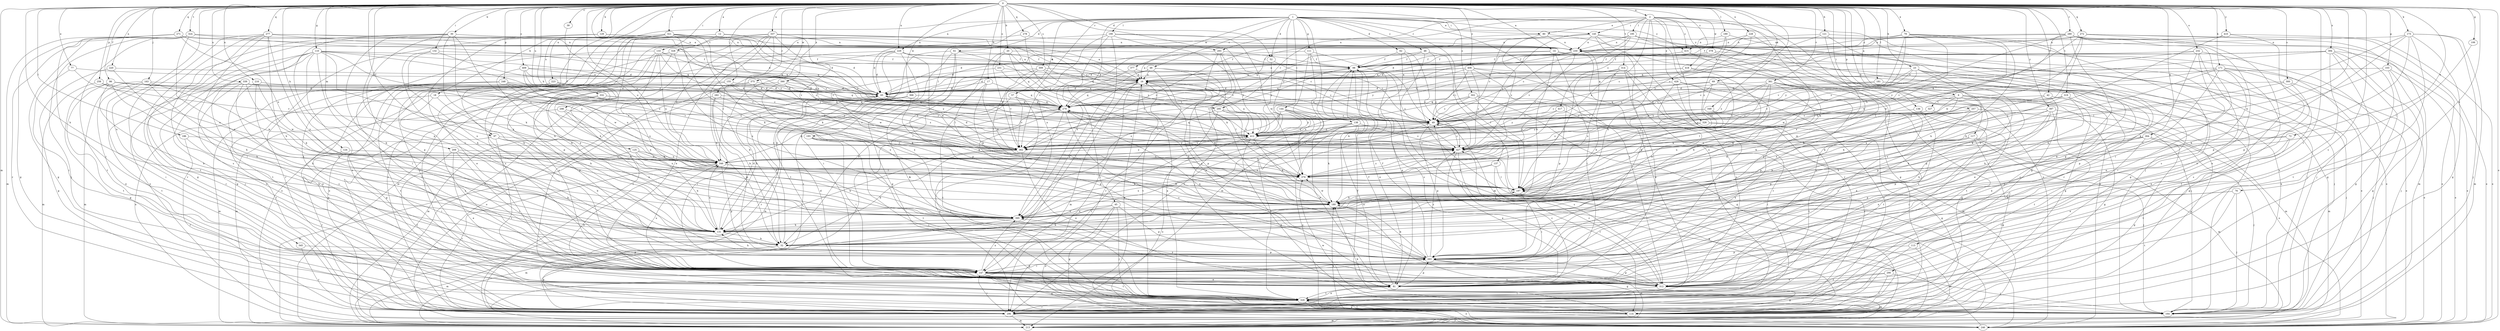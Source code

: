 strict digraph  {
0;
1;
2;
6;
12;
14;
16;
17;
18;
20;
23;
30;
32;
39;
42;
45;
46;
48;
49;
52;
57;
61;
62;
65;
69;
72;
76;
77;
79;
80;
81;
86;
97;
98;
103;
106;
110;
111;
113;
114;
117;
121;
124;
125;
129;
131;
132;
133;
136;
137;
138;
144;
145;
147;
155;
163;
164;
171;
173;
180;
181;
186;
189;
190;
193;
195;
197;
209;
213;
216;
220;
223;
228;
229;
230;
231;
232;
246;
248;
257;
258;
263;
264;
271;
272;
277;
278;
279;
280;
282;
290;
293;
295;
296;
298;
300;
302;
309;
312;
314;
319;
321;
324;
326;
327;
328;
329;
332;
337;
339;
345;
346;
349;
361;
362;
368;
375;
377;
378;
379;
390;
394;
395;
397;
406;
409;
410;
412;
415;
417;
418;
426;
427;
0 -> 2  [label=a];
0 -> 6  [label=a];
0 -> 12  [label=a];
0 -> 14  [label=a];
0 -> 16  [label=a];
0 -> 17  [label=b];
0 -> 18  [label=b];
0 -> 20  [label=b];
0 -> 23  [label=b];
0 -> 30  [label=b];
0 -> 39  [label=c];
0 -> 42  [label=c];
0 -> 52  [label=d];
0 -> 69  [label=e];
0 -> 72  [label=e];
0 -> 76  [label=e];
0 -> 77  [label=e];
0 -> 79  [label=e];
0 -> 86  [label=f];
0 -> 97  [label=f];
0 -> 103  [label=g];
0 -> 106  [label=g];
0 -> 110  [label=g];
0 -> 117  [label=h];
0 -> 121  [label=h];
0 -> 124  [label=h];
0 -> 125  [label=h];
0 -> 129  [label=h];
0 -> 131  [label=h];
0 -> 132  [label=i];
0 -> 133  [label=i];
0 -> 136  [label=i];
0 -> 155  [label=j];
0 -> 163  [label=j];
0 -> 171  [label=k];
0 -> 173  [label=k];
0 -> 180  [label=k];
0 -> 181  [label=l];
0 -> 186  [label=l];
0 -> 189  [label=l];
0 -> 209  [label=m];
0 -> 213  [label=m];
0 -> 216  [label=n];
0 -> 220  [label=n];
0 -> 223  [label=n];
0 -> 228  [label=n];
0 -> 229  [label=n];
0 -> 231  [label=o];
0 -> 232  [label=o];
0 -> 246  [label=o];
0 -> 248  [label=p];
0 -> 257  [label=p];
0 -> 258  [label=p];
0 -> 263  [label=p];
0 -> 264  [label=q];
0 -> 271  [label=q];
0 -> 272  [label=q];
0 -> 277  [label=q];
0 -> 278  [label=q];
0 -> 280  [label=r];
0 -> 282  [label=r];
0 -> 290  [label=r];
0 -> 293  [label=r];
0 -> 298  [label=s];
0 -> 300  [label=s];
0 -> 302  [label=s];
0 -> 309  [label=s];
0 -> 312  [label=s];
0 -> 314  [label=t];
0 -> 319  [label=t];
0 -> 321  [label=t];
0 -> 324  [label=t];
0 -> 332  [label=u];
0 -> 337  [label=u];
0 -> 339  [label=u];
0 -> 345  [label=u];
0 -> 346  [label=u];
0 -> 349  [label=v];
0 -> 361  [label=v];
0 -> 368  [label=w];
0 -> 375  [label=w];
0 -> 390  [label=x];
0 -> 394  [label=x];
0 -> 397  [label=y];
0 -> 406  [label=y];
0 -> 409  [label=y];
0 -> 410  [label=y];
0 -> 415  [label=z];
1 -> 45  [label=c];
1 -> 46  [label=c];
1 -> 48  [label=c];
1 -> 52  [label=d];
1 -> 57  [label=d];
1 -> 61  [label=d];
1 -> 62  [label=d];
1 -> 80  [label=e];
1 -> 97  [label=f];
1 -> 111  [label=g];
1 -> 137  [label=i];
1 -> 138  [label=i];
1 -> 144  [label=i];
1 -> 145  [label=i];
1 -> 164  [label=j];
1 -> 190  [label=l];
1 -> 193  [label=l];
1 -> 229  [label=n];
1 -> 246  [label=o];
1 -> 312  [label=s];
1 -> 377  [label=w];
1 -> 395  [label=x];
1 -> 412  [label=y];
1 -> 415  [label=z];
2 -> 80  [label=e];
2 -> 131  [label=h];
2 -> 145  [label=i];
2 -> 180  [label=k];
2 -> 195  [label=l];
2 -> 293  [label=r];
2 -> 295  [label=r];
2 -> 312  [label=s];
2 -> 326  [label=t];
2 -> 346  [label=u];
2 -> 378  [label=w];
2 -> 415  [label=z];
2 -> 417  [label=z];
2 -> 418  [label=z];
2 -> 426  [label=z];
6 -> 49  [label=c];
6 -> 81  [label=e];
6 -> 113  [label=g];
6 -> 114  [label=g];
6 -> 180  [label=k];
6 -> 213  [label=m];
6 -> 327  [label=t];
6 -> 395  [label=x];
12 -> 131  [label=h];
12 -> 295  [label=r];
12 -> 312  [label=s];
12 -> 328  [label=t];
12 -> 412  [label=y];
14 -> 16  [label=a];
14 -> 98  [label=f];
14 -> 147  [label=i];
14 -> 164  [label=j];
14 -> 180  [label=k];
14 -> 296  [label=r];
16 -> 65  [label=d];
16 -> 147  [label=i];
16 -> 180  [label=k];
16 -> 213  [label=m];
16 -> 279  [label=q];
16 -> 329  [label=t];
17 -> 65  [label=d];
17 -> 180  [label=k];
17 -> 279  [label=q];
17 -> 379  [label=w];
17 -> 395  [label=x];
18 -> 131  [label=h];
18 -> 213  [label=m];
18 -> 279  [label=q];
18 -> 312  [label=s];
20 -> 98  [label=f];
20 -> 197  [label=l];
20 -> 279  [label=q];
20 -> 362  [label=v];
20 -> 412  [label=y];
23 -> 16  [label=a];
23 -> 49  [label=c];
23 -> 81  [label=e];
23 -> 114  [label=g];
23 -> 263  [label=p];
23 -> 362  [label=v];
23 -> 379  [label=w];
23 -> 395  [label=x];
30 -> 32  [label=b];
30 -> 147  [label=i];
30 -> 180  [label=k];
30 -> 230  [label=n];
30 -> 263  [label=p];
30 -> 279  [label=q];
30 -> 329  [label=t];
30 -> 346  [label=u];
30 -> 395  [label=x];
32 -> 65  [label=d];
32 -> 114  [label=g];
32 -> 213  [label=m];
32 -> 263  [label=p];
39 -> 346  [label=u];
42 -> 131  [label=h];
42 -> 180  [label=k];
42 -> 213  [label=m];
42 -> 279  [label=q];
45 -> 32  [label=b];
45 -> 114  [label=g];
45 -> 164  [label=j];
45 -> 246  [label=o];
45 -> 263  [label=p];
45 -> 395  [label=x];
46 -> 98  [label=f];
46 -> 197  [label=l];
46 -> 213  [label=m];
46 -> 362  [label=v];
46 -> 427  [label=z];
48 -> 16  [label=a];
48 -> 197  [label=l];
48 -> 263  [label=p];
48 -> 279  [label=q];
48 -> 296  [label=r];
48 -> 346  [label=u];
49 -> 16  [label=a];
49 -> 263  [label=p];
49 -> 312  [label=s];
49 -> 395  [label=x];
49 -> 412  [label=y];
52 -> 49  [label=c];
52 -> 412  [label=y];
57 -> 246  [label=o];
57 -> 279  [label=q];
57 -> 329  [label=t];
57 -> 362  [label=v];
61 -> 98  [label=f];
61 -> 114  [label=g];
61 -> 131  [label=h];
61 -> 263  [label=p];
61 -> 296  [label=r];
61 -> 379  [label=w];
62 -> 81  [label=e];
62 -> 98  [label=f];
62 -> 246  [label=o];
62 -> 427  [label=z];
65 -> 279  [label=q];
69 -> 49  [label=c];
69 -> 65  [label=d];
69 -> 164  [label=j];
69 -> 180  [label=k];
69 -> 362  [label=v];
69 -> 427  [label=z];
72 -> 81  [label=e];
72 -> 329  [label=t];
72 -> 362  [label=v];
72 -> 379  [label=w];
76 -> 164  [label=j];
76 -> 180  [label=k];
76 -> 329  [label=t];
76 -> 395  [label=x];
77 -> 16  [label=a];
77 -> 147  [label=i];
77 -> 362  [label=v];
79 -> 16  [label=a];
79 -> 131  [label=h];
79 -> 197  [label=l];
79 -> 230  [label=n];
79 -> 312  [label=s];
79 -> 362  [label=v];
79 -> 379  [label=w];
79 -> 427  [label=z];
80 -> 230  [label=n];
80 -> 246  [label=o];
80 -> 362  [label=v];
80 -> 427  [label=z];
81 -> 65  [label=d];
81 -> 98  [label=f];
81 -> 263  [label=p];
81 -> 329  [label=t];
86 -> 32  [label=b];
86 -> 49  [label=c];
86 -> 65  [label=d];
86 -> 114  [label=g];
86 -> 131  [label=h];
86 -> 329  [label=t];
86 -> 412  [label=y];
97 -> 32  [label=b];
97 -> 296  [label=r];
97 -> 329  [label=t];
97 -> 362  [label=v];
97 -> 395  [label=x];
98 -> 16  [label=a];
98 -> 81  [label=e];
98 -> 180  [label=k];
98 -> 312  [label=s];
98 -> 362  [label=v];
98 -> 427  [label=z];
103 -> 16  [label=a];
103 -> 114  [label=g];
103 -> 164  [label=j];
103 -> 180  [label=k];
103 -> 246  [label=o];
106 -> 197  [label=l];
110 -> 65  [label=d];
110 -> 98  [label=f];
110 -> 114  [label=g];
110 -> 131  [label=h];
110 -> 147  [label=i];
110 -> 164  [label=j];
110 -> 296  [label=r];
110 -> 312  [label=s];
110 -> 329  [label=t];
110 -> 346  [label=u];
110 -> 362  [label=v];
111 -> 49  [label=c];
111 -> 98  [label=f];
111 -> 213  [label=m];
111 -> 279  [label=q];
111 -> 296  [label=r];
113 -> 213  [label=m];
113 -> 263  [label=p];
113 -> 296  [label=r];
114 -> 16  [label=a];
114 -> 98  [label=f];
114 -> 213  [label=m];
114 -> 329  [label=t];
114 -> 379  [label=w];
117 -> 114  [label=g];
117 -> 147  [label=i];
117 -> 164  [label=j];
117 -> 213  [label=m];
117 -> 263  [label=p];
117 -> 346  [label=u];
117 -> 427  [label=z];
121 -> 49  [label=c];
121 -> 230  [label=n];
121 -> 246  [label=o];
121 -> 296  [label=r];
121 -> 395  [label=x];
124 -> 147  [label=i];
124 -> 346  [label=u];
125 -> 131  [label=h];
125 -> 180  [label=k];
125 -> 197  [label=l];
125 -> 213  [label=m];
125 -> 346  [label=u];
129 -> 16  [label=a];
129 -> 147  [label=i];
129 -> 230  [label=n];
129 -> 246  [label=o];
131 -> 16  [label=a];
131 -> 32  [label=b];
131 -> 65  [label=d];
131 -> 346  [label=u];
132 -> 49  [label=c];
132 -> 98  [label=f];
132 -> 131  [label=h];
132 -> 395  [label=x];
133 -> 49  [label=c];
133 -> 98  [label=f];
133 -> 131  [label=h];
133 -> 164  [label=j];
133 -> 246  [label=o];
133 -> 346  [label=u];
133 -> 362  [label=v];
133 -> 395  [label=x];
136 -> 49  [label=c];
136 -> 312  [label=s];
136 -> 329  [label=t];
137 -> 114  [label=g];
137 -> 197  [label=l];
137 -> 379  [label=w];
137 -> 395  [label=x];
138 -> 32  [label=b];
138 -> 81  [label=e];
138 -> 180  [label=k];
138 -> 246  [label=o];
138 -> 329  [label=t];
138 -> 412  [label=y];
138 -> 427  [label=z];
144 -> 49  [label=c];
144 -> 81  [label=e];
144 -> 362  [label=v];
144 -> 379  [label=w];
144 -> 395  [label=x];
144 -> 412  [label=y];
145 -> 49  [label=c];
145 -> 114  [label=g];
145 -> 164  [label=j];
145 -> 230  [label=n];
145 -> 263  [label=p];
145 -> 279  [label=q];
145 -> 296  [label=r];
145 -> 412  [label=y];
147 -> 81  [label=e];
147 -> 114  [label=g];
147 -> 263  [label=p];
147 -> 312  [label=s];
147 -> 329  [label=t];
147 -> 346  [label=u];
147 -> 395  [label=x];
155 -> 65  [label=d];
155 -> 114  [label=g];
155 -> 263  [label=p];
155 -> 412  [label=y];
155 -> 427  [label=z];
163 -> 65  [label=d];
163 -> 81  [label=e];
163 -> 131  [label=h];
163 -> 147  [label=i];
163 -> 213  [label=m];
163 -> 379  [label=w];
164 -> 180  [label=k];
164 -> 230  [label=n];
171 -> 16  [label=a];
171 -> 147  [label=i];
171 -> 180  [label=k];
171 -> 246  [label=o];
171 -> 263  [label=p];
171 -> 312  [label=s];
171 -> 329  [label=t];
171 -> 346  [label=u];
173 -> 32  [label=b];
173 -> 114  [label=g];
173 -> 164  [label=j];
173 -> 197  [label=l];
173 -> 213  [label=m];
173 -> 230  [label=n];
173 -> 263  [label=p];
173 -> 329  [label=t];
180 -> 197  [label=l];
180 -> 312  [label=s];
180 -> 379  [label=w];
180 -> 395  [label=x];
181 -> 49  [label=c];
181 -> 65  [label=d];
181 -> 263  [label=p];
181 -> 312  [label=s];
186 -> 131  [label=h];
186 -> 296  [label=r];
186 -> 362  [label=v];
189 -> 65  [label=d];
189 -> 114  [label=g];
189 -> 230  [label=n];
189 -> 427  [label=z];
190 -> 65  [label=d];
190 -> 147  [label=i];
190 -> 180  [label=k];
190 -> 230  [label=n];
190 -> 362  [label=v];
190 -> 379  [label=w];
190 -> 395  [label=x];
193 -> 147  [label=i];
193 -> 164  [label=j];
193 -> 329  [label=t];
193 -> 362  [label=v];
195 -> 49  [label=c];
195 -> 65  [label=d];
195 -> 164  [label=j];
195 -> 197  [label=l];
195 -> 230  [label=n];
195 -> 296  [label=r];
195 -> 362  [label=v];
197 -> 49  [label=c];
197 -> 147  [label=i];
197 -> 180  [label=k];
209 -> 32  [label=b];
209 -> 81  [label=e];
209 -> 147  [label=i];
209 -> 329  [label=t];
209 -> 346  [label=u];
213 -> 197  [label=l];
216 -> 65  [label=d];
216 -> 81  [label=e];
216 -> 131  [label=h];
216 -> 379  [label=w];
220 -> 16  [label=a];
220 -> 114  [label=g];
220 -> 131  [label=h];
223 -> 49  [label=c];
223 -> 65  [label=d];
223 -> 114  [label=g];
223 -> 296  [label=r];
223 -> 329  [label=t];
223 -> 395  [label=x];
228 -> 32  [label=b];
228 -> 49  [label=c];
228 -> 230  [label=n];
228 -> 412  [label=y];
229 -> 32  [label=b];
229 -> 49  [label=c];
229 -> 65  [label=d];
229 -> 98  [label=f];
229 -> 147  [label=i];
229 -> 296  [label=r];
229 -> 329  [label=t];
229 -> 379  [label=w];
230 -> 98  [label=f];
230 -> 246  [label=o];
230 -> 395  [label=x];
230 -> 412  [label=y];
230 -> 427  [label=z];
231 -> 16  [label=a];
231 -> 379  [label=w];
231 -> 427  [label=z];
232 -> 81  [label=e];
232 -> 98  [label=f];
232 -> 246  [label=o];
232 -> 263  [label=p];
232 -> 312  [label=s];
232 -> 412  [label=y];
246 -> 98  [label=f];
246 -> 180  [label=k];
248 -> 65  [label=d];
248 -> 147  [label=i];
248 -> 246  [label=o];
248 -> 312  [label=s];
248 -> 346  [label=u];
248 -> 362  [label=v];
248 -> 427  [label=z];
257 -> 49  [label=c];
257 -> 131  [label=h];
257 -> 147  [label=i];
257 -> 180  [label=k];
257 -> 246  [label=o];
257 -> 263  [label=p];
258 -> 65  [label=d];
258 -> 213  [label=m];
258 -> 346  [label=u];
258 -> 362  [label=v];
263 -> 16  [label=a];
263 -> 98  [label=f];
263 -> 114  [label=g];
263 -> 131  [label=h];
263 -> 147  [label=i];
263 -> 180  [label=k];
263 -> 213  [label=m];
263 -> 279  [label=q];
263 -> 427  [label=z];
264 -> 114  [label=g];
264 -> 147  [label=i];
264 -> 164  [label=j];
264 -> 263  [label=p];
264 -> 296  [label=r];
264 -> 427  [label=z];
271 -> 16  [label=a];
271 -> 65  [label=d];
271 -> 114  [label=g];
271 -> 147  [label=i];
271 -> 213  [label=m];
271 -> 230  [label=n];
271 -> 346  [label=u];
272 -> 81  [label=e];
272 -> 197  [label=l];
272 -> 213  [label=m];
272 -> 230  [label=n];
272 -> 246  [label=o];
272 -> 279  [label=q];
272 -> 362  [label=v];
272 -> 379  [label=w];
277 -> 16  [label=a];
277 -> 114  [label=g];
277 -> 131  [label=h];
277 -> 147  [label=i];
277 -> 230  [label=n];
277 -> 279  [label=q];
277 -> 296  [label=r];
277 -> 312  [label=s];
277 -> 395  [label=x];
278 -> 230  [label=n];
278 -> 296  [label=r];
278 -> 412  [label=y];
279 -> 49  [label=c];
279 -> 98  [label=f];
279 -> 164  [label=j];
279 -> 180  [label=k];
279 -> 263  [label=p];
279 -> 296  [label=r];
279 -> 312  [label=s];
280 -> 32  [label=b];
280 -> 81  [label=e];
280 -> 98  [label=f];
280 -> 114  [label=g];
280 -> 147  [label=i];
280 -> 230  [label=n];
280 -> 246  [label=o];
280 -> 346  [label=u];
280 -> 379  [label=w];
282 -> 147  [label=i];
282 -> 213  [label=m];
282 -> 263  [label=p];
282 -> 279  [label=q];
282 -> 362  [label=v];
290 -> 81  [label=e];
290 -> 164  [label=j];
290 -> 296  [label=r];
290 -> 312  [label=s];
293 -> 16  [label=a];
293 -> 98  [label=f];
293 -> 164  [label=j];
293 -> 395  [label=x];
293 -> 412  [label=y];
295 -> 49  [label=c];
295 -> 296  [label=r];
295 -> 362  [label=v];
295 -> 379  [label=w];
295 -> 427  [label=z];
296 -> 49  [label=c];
296 -> 147  [label=i];
296 -> 213  [label=m];
296 -> 246  [label=o];
298 -> 49  [label=c];
298 -> 180  [label=k];
298 -> 296  [label=r];
298 -> 395  [label=x];
300 -> 65  [label=d];
300 -> 81  [label=e];
300 -> 164  [label=j];
300 -> 180  [label=k];
302 -> 49  [label=c];
302 -> 114  [label=g];
302 -> 197  [label=l];
302 -> 213  [label=m];
302 -> 279  [label=q];
302 -> 346  [label=u];
309 -> 16  [label=a];
309 -> 49  [label=c];
309 -> 197  [label=l];
309 -> 312  [label=s];
309 -> 362  [label=v];
309 -> 412  [label=y];
312 -> 114  [label=g];
312 -> 213  [label=m];
312 -> 263  [label=p];
312 -> 329  [label=t];
312 -> 395  [label=x];
312 -> 427  [label=z];
314 -> 16  [label=a];
314 -> 81  [label=e];
314 -> 131  [label=h];
314 -> 197  [label=l];
314 -> 296  [label=r];
314 -> 312  [label=s];
319 -> 81  [label=e];
319 -> 131  [label=h];
319 -> 180  [label=k];
319 -> 279  [label=q];
319 -> 379  [label=w];
321 -> 65  [label=d];
321 -> 81  [label=e];
321 -> 131  [label=h];
321 -> 147  [label=i];
321 -> 180  [label=k];
321 -> 197  [label=l];
321 -> 230  [label=n];
321 -> 263  [label=p];
321 -> 296  [label=r];
321 -> 329  [label=t];
321 -> 412  [label=y];
321 -> 427  [label=z];
324 -> 114  [label=g];
324 -> 164  [label=j];
324 -> 230  [label=n];
324 -> 279  [label=q];
324 -> 296  [label=r];
324 -> 329  [label=t];
324 -> 395  [label=x];
326 -> 114  [label=g];
326 -> 329  [label=t];
326 -> 412  [label=y];
326 -> 427  [label=z];
327 -> 49  [label=c];
327 -> 329  [label=t];
327 -> 412  [label=y];
328 -> 98  [label=f];
328 -> 246  [label=o];
328 -> 312  [label=s];
328 -> 395  [label=x];
329 -> 16  [label=a];
329 -> 81  [label=e];
329 -> 114  [label=g];
329 -> 164  [label=j];
329 -> 246  [label=o];
329 -> 296  [label=r];
332 -> 213  [label=m];
332 -> 279  [label=q];
332 -> 395  [label=x];
332 -> 427  [label=z];
337 -> 32  [label=b];
337 -> 49  [label=c];
337 -> 65  [label=d];
337 -> 81  [label=e];
337 -> 180  [label=k];
337 -> 213  [label=m];
337 -> 230  [label=n];
337 -> 246  [label=o];
337 -> 346  [label=u];
337 -> 362  [label=v];
339 -> 32  [label=b];
339 -> 65  [label=d];
339 -> 180  [label=k];
339 -> 312  [label=s];
339 -> 329  [label=t];
339 -> 427  [label=z];
345 -> 263  [label=p];
345 -> 296  [label=r];
346 -> 49  [label=c];
346 -> 81  [label=e];
346 -> 180  [label=k];
346 -> 263  [label=p];
346 -> 279  [label=q];
346 -> 296  [label=r];
346 -> 379  [label=w];
346 -> 412  [label=y];
349 -> 49  [label=c];
349 -> 81  [label=e];
349 -> 412  [label=y];
349 -> 427  [label=z];
361 -> 65  [label=d];
361 -> 197  [label=l];
361 -> 263  [label=p];
361 -> 312  [label=s];
361 -> 329  [label=t];
361 -> 362  [label=v];
361 -> 395  [label=x];
361 -> 412  [label=y];
361 -> 427  [label=z];
362 -> 32  [label=b];
362 -> 65  [label=d];
362 -> 81  [label=e];
362 -> 131  [label=h];
362 -> 412  [label=y];
368 -> 131  [label=h];
368 -> 180  [label=k];
368 -> 213  [label=m];
368 -> 279  [label=q];
368 -> 296  [label=r];
375 -> 32  [label=b];
375 -> 65  [label=d];
375 -> 164  [label=j];
375 -> 197  [label=l];
377 -> 16  [label=a];
377 -> 32  [label=b];
377 -> 49  [label=c];
378 -> 65  [label=d];
378 -> 98  [label=f];
378 -> 164  [label=j];
378 -> 312  [label=s];
379 -> 197  [label=l];
379 -> 427  [label=z];
390 -> 65  [label=d];
390 -> 180  [label=k];
390 -> 246  [label=o];
390 -> 279  [label=q];
390 -> 395  [label=x];
394 -> 65  [label=d];
394 -> 98  [label=f];
394 -> 114  [label=g];
394 -> 164  [label=j];
394 -> 246  [label=o];
394 -> 279  [label=q];
394 -> 312  [label=s];
394 -> 329  [label=t];
394 -> 412  [label=y];
395 -> 131  [label=h];
395 -> 213  [label=m];
397 -> 32  [label=b];
397 -> 49  [label=c];
397 -> 114  [label=g];
397 -> 131  [label=h];
397 -> 263  [label=p];
397 -> 329  [label=t];
397 -> 379  [label=w];
406 -> 16  [label=a];
406 -> 49  [label=c];
406 -> 65  [label=d];
406 -> 164  [label=j];
406 -> 263  [label=p];
406 -> 279  [label=q];
406 -> 329  [label=t];
406 -> 427  [label=z];
409 -> 16  [label=a];
409 -> 49  [label=c];
409 -> 279  [label=q];
409 -> 362  [label=v];
409 -> 379  [label=w];
409 -> 395  [label=x];
410 -> 197  [label=l];
410 -> 230  [label=n];
410 -> 246  [label=o];
410 -> 263  [label=p];
412 -> 16  [label=a];
412 -> 114  [label=g];
412 -> 180  [label=k];
412 -> 246  [label=o];
412 -> 279  [label=q];
412 -> 362  [label=v];
412 -> 427  [label=z];
415 -> 32  [label=b];
415 -> 65  [label=d];
415 -> 98  [label=f];
415 -> 263  [label=p];
417 -> 49  [label=c];
417 -> 296  [label=r];
417 -> 427  [label=z];
418 -> 16  [label=a];
418 -> 114  [label=g];
418 -> 197  [label=l];
418 -> 279  [label=q];
426 -> 65  [label=d];
426 -> 114  [label=g];
426 -> 131  [label=h];
426 -> 147  [label=i];
426 -> 296  [label=r];
427 -> 49  [label=c];
427 -> 81  [label=e];
427 -> 213  [label=m];
427 -> 296  [label=r];
427 -> 346  [label=u];
}
